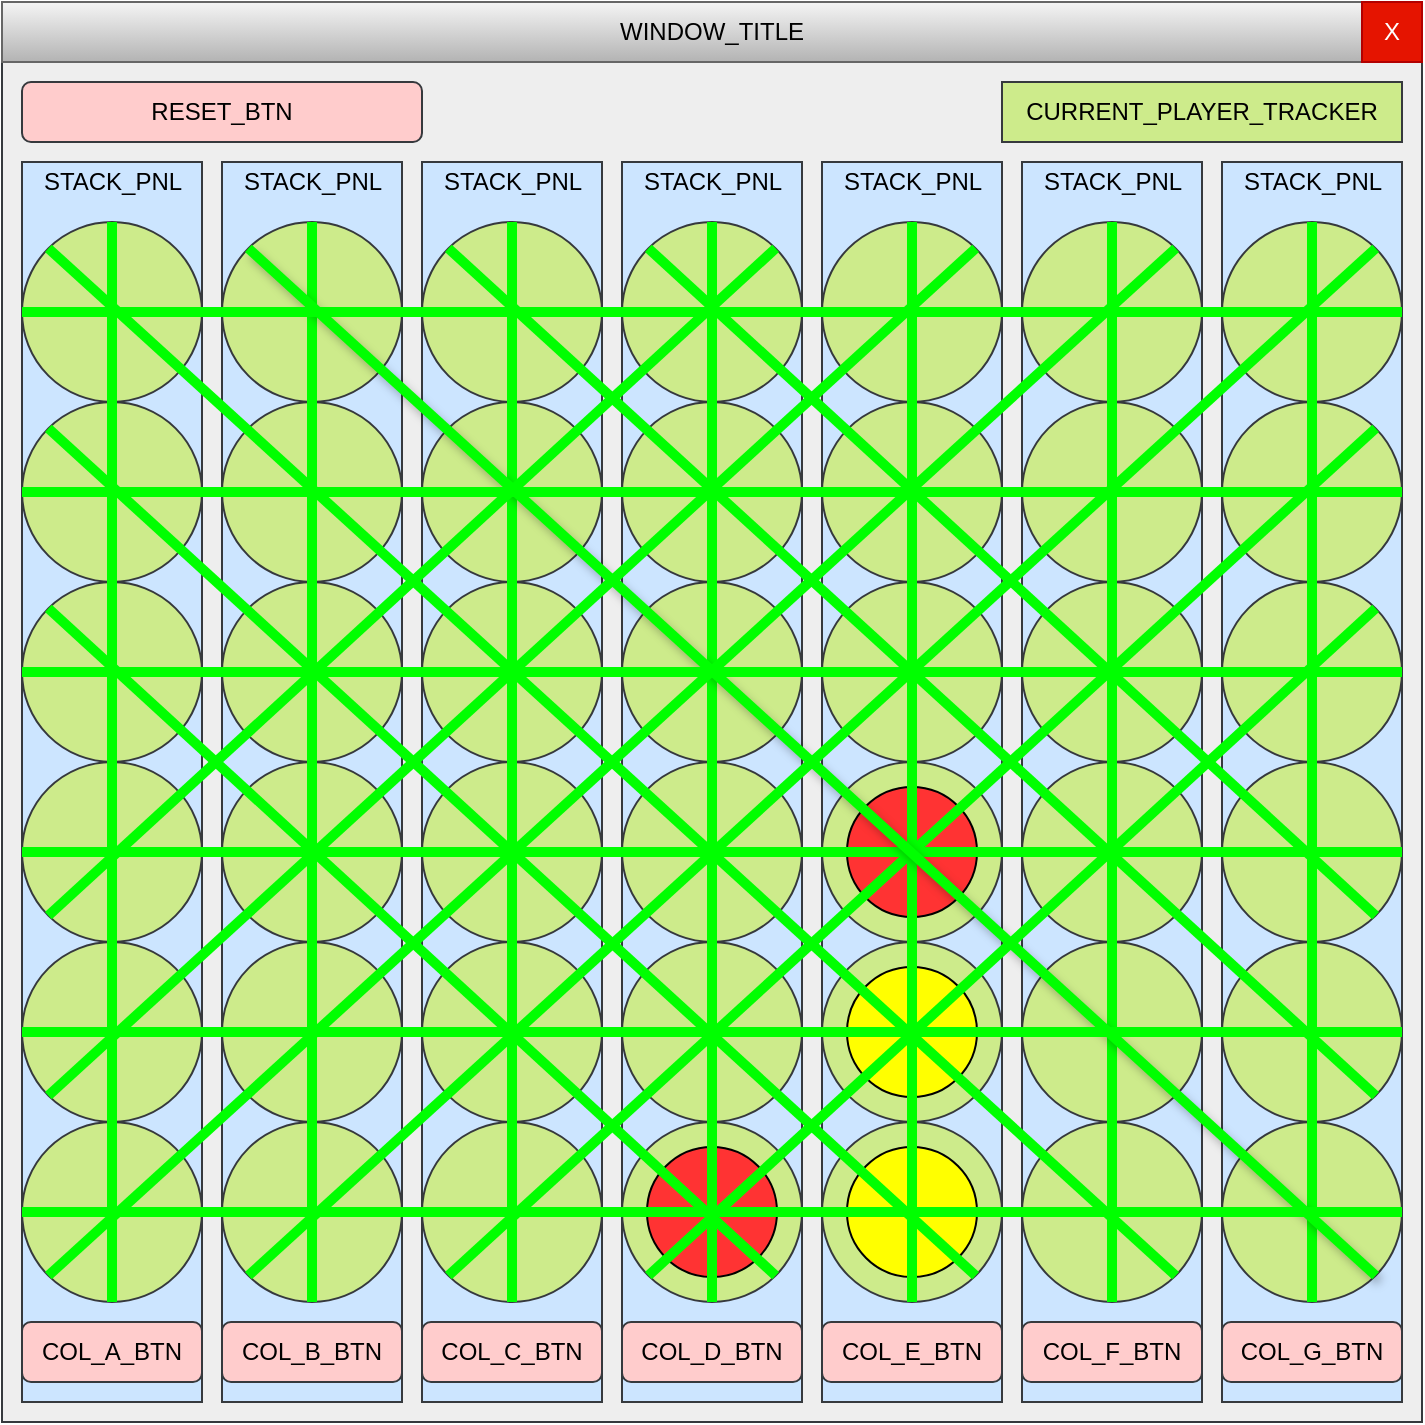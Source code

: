 <mxfile version="14.5.7" type="device"><diagram id="cQe5qYodvXvc_M86Lls1" name="Page-1"><mxGraphModel dx="1673" dy="956" grid="1" gridSize="10" guides="1" tooltips="1" connect="1" arrows="1" fold="1" page="1" pageScale="1" pageWidth="827" pageHeight="1169" math="0" shadow="0"><root><mxCell id="0"/><mxCell id="1" parent="0"/><mxCell id="ShsdCmMYzU0mL8QAqj2y-21" value="" style="rounded=0;whiteSpace=wrap;html=1;fillColor=#eeeeee;strokeColor=#36393d;" parent="1" vertex="1"><mxGeometry x="40" y="40" width="710" height="680" as="geometry"/></mxCell><mxCell id="ShsdCmMYzU0mL8QAqj2y-2" value="RESET_BTN" style="rounded=1;whiteSpace=wrap;html=1;fillColor=#ffcccc;strokeColor=#36393d;" parent="1" vertex="1"><mxGeometry x="50" y="50" width="200" height="30" as="geometry"/></mxCell><mxCell id="ShsdCmMYzU0mL8QAqj2y-4" value="CURRENT_PLAYER_TRACKER" style="rounded=0;whiteSpace=wrap;html=1;fillColor=#cdeb8b;strokeColor=#36393d;" parent="1" vertex="1"><mxGeometry x="540" y="50" width="200" height="30" as="geometry"/></mxCell><mxCell id="ShsdCmMYzU0mL8QAqj2y-106" value="" style="group" parent="1" vertex="1" connectable="0"><mxGeometry x="50" y="90" width="90" height="620" as="geometry"/></mxCell><mxCell id="ShsdCmMYzU0mL8QAqj2y-6" value="" style="rounded=0;whiteSpace=wrap;html=1;fillColor=#cce5ff;strokeColor=#36393d;" parent="ShsdCmMYzU0mL8QAqj2y-106" vertex="1"><mxGeometry width="90" height="620" as="geometry"/></mxCell><mxCell id="ShsdCmMYzU0mL8QAqj2y-7" value="COL_A_BTN" style="rounded=1;whiteSpace=wrap;html=1;fillColor=#ffcccc;strokeColor=#36393d;" parent="ShsdCmMYzU0mL8QAqj2y-106" vertex="1"><mxGeometry y="580" width="90" height="30" as="geometry"/></mxCell><mxCell id="ShsdCmMYzU0mL8QAqj2y-8" value="" style="ellipse;whiteSpace=wrap;html=1;aspect=fixed;fillColor=#cdeb8b;strokeColor=#36393d;" parent="ShsdCmMYzU0mL8QAqj2y-106" vertex="1"><mxGeometry y="30" width="90" height="90" as="geometry"/></mxCell><mxCell id="ShsdCmMYzU0mL8QAqj2y-9" value="" style="ellipse;whiteSpace=wrap;html=1;aspect=fixed;fillColor=#cdeb8b;strokeColor=#36393d;" parent="ShsdCmMYzU0mL8QAqj2y-106" vertex="1"><mxGeometry y="120" width="90" height="90" as="geometry"/></mxCell><mxCell id="ShsdCmMYzU0mL8QAqj2y-10" value="" style="ellipse;whiteSpace=wrap;html=1;aspect=fixed;fillColor=#cdeb8b;strokeColor=#36393d;" parent="ShsdCmMYzU0mL8QAqj2y-106" vertex="1"><mxGeometry y="210" width="90" height="90" as="geometry"/></mxCell><mxCell id="ShsdCmMYzU0mL8QAqj2y-11" value="" style="ellipse;whiteSpace=wrap;html=1;aspect=fixed;fillColor=#cdeb8b;strokeColor=#36393d;" parent="ShsdCmMYzU0mL8QAqj2y-106" vertex="1"><mxGeometry y="300" width="90" height="90" as="geometry"/></mxCell><mxCell id="ShsdCmMYzU0mL8QAqj2y-12" value="" style="ellipse;whiteSpace=wrap;html=1;aspect=fixed;fillColor=#cdeb8b;strokeColor=#36393d;" parent="ShsdCmMYzU0mL8QAqj2y-106" vertex="1"><mxGeometry y="390" width="90" height="90" as="geometry"/></mxCell><mxCell id="ShsdCmMYzU0mL8QAqj2y-13" value="" style="ellipse;whiteSpace=wrap;html=1;aspect=fixed;fillColor=#cdeb8b;strokeColor=#36393d;" parent="ShsdCmMYzU0mL8QAqj2y-106" vertex="1"><mxGeometry y="480" width="90" height="90" as="geometry"/></mxCell><mxCell id="ShsdCmMYzU0mL8QAqj2y-22" value="STACK_PNL" style="text;html=1;align=center;verticalAlign=middle;resizable=0;points=[];autosize=1;" parent="ShsdCmMYzU0mL8QAqj2y-106" vertex="1"><mxGeometry x="5" width="80" height="20" as="geometry"/></mxCell><mxCell id="LmBkrxE0hcUdJ23_UHGV-16" value="" style="endArrow=none;html=1;strokeWidth=5;entryX=0.5;entryY=1;entryDx=0;entryDy=0;exitX=0.5;exitY=0;exitDx=0;exitDy=0;strokeColor=#00FF00;shadow=0;sketch=0;" edge="1" parent="ShsdCmMYzU0mL8QAqj2y-106" source="ShsdCmMYzU0mL8QAqj2y-8" target="ShsdCmMYzU0mL8QAqj2y-13"><mxGeometry width="50" height="50" relative="1" as="geometry"><mxPoint x="155" y="40" as="sourcePoint"/><mxPoint x="155" y="580" as="targetPoint"/></mxGeometry></mxCell><mxCell id="ShsdCmMYzU0mL8QAqj2y-107" value="" style="group" parent="1" vertex="1" connectable="0"><mxGeometry x="150" y="90" width="90" height="620" as="geometry"/></mxCell><mxCell id="ShsdCmMYzU0mL8QAqj2y-108" value="" style="rounded=0;whiteSpace=wrap;html=1;fillColor=#cce5ff;strokeColor=#36393d;" parent="ShsdCmMYzU0mL8QAqj2y-107" vertex="1"><mxGeometry width="90" height="620" as="geometry"/></mxCell><mxCell id="ShsdCmMYzU0mL8QAqj2y-109" value="COL_B_BTN" style="rounded=1;whiteSpace=wrap;html=1;fillColor=#ffcccc;strokeColor=#36393d;" parent="ShsdCmMYzU0mL8QAqj2y-107" vertex="1"><mxGeometry y="580" width="90" height="30" as="geometry"/></mxCell><mxCell id="ShsdCmMYzU0mL8QAqj2y-110" value="" style="ellipse;whiteSpace=wrap;html=1;aspect=fixed;fillColor=#cdeb8b;strokeColor=#36393d;" parent="ShsdCmMYzU0mL8QAqj2y-107" vertex="1"><mxGeometry y="30" width="90" height="90" as="geometry"/></mxCell><mxCell id="ShsdCmMYzU0mL8QAqj2y-111" value="" style="ellipse;whiteSpace=wrap;html=1;aspect=fixed;fillColor=#cdeb8b;strokeColor=#36393d;" parent="ShsdCmMYzU0mL8QAqj2y-107" vertex="1"><mxGeometry y="120" width="90" height="90" as="geometry"/></mxCell><mxCell id="ShsdCmMYzU0mL8QAqj2y-112" value="" style="ellipse;whiteSpace=wrap;html=1;aspect=fixed;fillColor=#cdeb8b;strokeColor=#36393d;" parent="ShsdCmMYzU0mL8QAqj2y-107" vertex="1"><mxGeometry y="210" width="90" height="90" as="geometry"/></mxCell><mxCell id="ShsdCmMYzU0mL8QAqj2y-113" value="" style="ellipse;whiteSpace=wrap;html=1;aspect=fixed;fillColor=#cdeb8b;strokeColor=#36393d;" parent="ShsdCmMYzU0mL8QAqj2y-107" vertex="1"><mxGeometry y="300" width="90" height="90" as="geometry"/></mxCell><mxCell id="ShsdCmMYzU0mL8QAqj2y-114" value="" style="ellipse;whiteSpace=wrap;html=1;aspect=fixed;fillColor=#cdeb8b;strokeColor=#36393d;" parent="ShsdCmMYzU0mL8QAqj2y-107" vertex="1"><mxGeometry y="390" width="90" height="90" as="geometry"/></mxCell><mxCell id="ShsdCmMYzU0mL8QAqj2y-115" value="" style="ellipse;whiteSpace=wrap;html=1;aspect=fixed;fillColor=#cdeb8b;strokeColor=#36393d;" parent="ShsdCmMYzU0mL8QAqj2y-107" vertex="1"><mxGeometry y="480" width="90" height="90" as="geometry"/></mxCell><mxCell id="ShsdCmMYzU0mL8QAqj2y-116" value="STACK_PNL" style="text;html=1;align=center;verticalAlign=middle;resizable=0;points=[];autosize=1;" parent="ShsdCmMYzU0mL8QAqj2y-107" vertex="1"><mxGeometry x="5" width="80" height="20" as="geometry"/></mxCell><mxCell id="LmBkrxE0hcUdJ23_UHGV-15" value="" style="endArrow=none;html=1;strokeWidth=5;entryX=0.5;entryY=1;entryDx=0;entryDy=0;exitX=0.5;exitY=0;exitDx=0;exitDy=0;strokeColor=#00FF00;shadow=0;sketch=0;" edge="1" parent="ShsdCmMYzU0mL8QAqj2y-107" source="ShsdCmMYzU0mL8QAqj2y-110" target="ShsdCmMYzU0mL8QAqj2y-115"><mxGeometry width="50" height="50" relative="1" as="geometry"><mxPoint x="155" y="40" as="sourcePoint"/><mxPoint x="155" y="580" as="targetPoint"/></mxGeometry></mxCell><mxCell id="ShsdCmMYzU0mL8QAqj2y-118" value="" style="group" parent="1" vertex="1" connectable="0"><mxGeometry x="250" y="90" width="90" height="620" as="geometry"/></mxCell><mxCell id="ShsdCmMYzU0mL8QAqj2y-119" value="" style="rounded=0;whiteSpace=wrap;html=1;fillColor=#cce5ff;strokeColor=#36393d;" parent="ShsdCmMYzU0mL8QAqj2y-118" vertex="1"><mxGeometry width="90" height="620" as="geometry"/></mxCell><mxCell id="ShsdCmMYzU0mL8QAqj2y-120" value="COL_C_BTN" style="rounded=1;whiteSpace=wrap;html=1;fillColor=#ffcccc;strokeColor=#36393d;" parent="ShsdCmMYzU0mL8QAqj2y-118" vertex="1"><mxGeometry y="580" width="90" height="30" as="geometry"/></mxCell><mxCell id="ShsdCmMYzU0mL8QAqj2y-121" value="" style="ellipse;whiteSpace=wrap;html=1;aspect=fixed;fillColor=#cdeb8b;strokeColor=#36393d;" parent="ShsdCmMYzU0mL8QAqj2y-118" vertex="1"><mxGeometry y="30" width="90" height="90" as="geometry"/></mxCell><mxCell id="ShsdCmMYzU0mL8QAqj2y-122" value="" style="ellipse;whiteSpace=wrap;html=1;aspect=fixed;fillColor=#cdeb8b;strokeColor=#36393d;" parent="ShsdCmMYzU0mL8QAqj2y-118" vertex="1"><mxGeometry y="120" width="90" height="90" as="geometry"/></mxCell><mxCell id="ShsdCmMYzU0mL8QAqj2y-123" value="" style="ellipse;whiteSpace=wrap;html=1;aspect=fixed;fillColor=#cdeb8b;strokeColor=#36393d;" parent="ShsdCmMYzU0mL8QAqj2y-118" vertex="1"><mxGeometry y="210" width="90" height="90" as="geometry"/></mxCell><mxCell id="ShsdCmMYzU0mL8QAqj2y-124" value="" style="ellipse;whiteSpace=wrap;html=1;aspect=fixed;fillColor=#cdeb8b;strokeColor=#36393d;" parent="ShsdCmMYzU0mL8QAqj2y-118" vertex="1"><mxGeometry y="300" width="90" height="90" as="geometry"/></mxCell><mxCell id="ShsdCmMYzU0mL8QAqj2y-125" value="" style="ellipse;whiteSpace=wrap;html=1;aspect=fixed;fillColor=#cdeb8b;strokeColor=#36393d;" parent="ShsdCmMYzU0mL8QAqj2y-118" vertex="1"><mxGeometry y="390" width="90" height="90" as="geometry"/></mxCell><mxCell id="ShsdCmMYzU0mL8QAqj2y-126" value="" style="ellipse;whiteSpace=wrap;html=1;aspect=fixed;fillColor=#cdeb8b;strokeColor=#36393d;" parent="ShsdCmMYzU0mL8QAqj2y-118" vertex="1"><mxGeometry y="480" width="90" height="90" as="geometry"/></mxCell><mxCell id="ShsdCmMYzU0mL8QAqj2y-127" value="STACK_PNL" style="text;html=1;align=center;verticalAlign=middle;resizable=0;points=[];autosize=1;" parent="ShsdCmMYzU0mL8QAqj2y-118" vertex="1"><mxGeometry x="5" width="80" height="20" as="geometry"/></mxCell><mxCell id="LmBkrxE0hcUdJ23_UHGV-14" value="" style="endArrow=none;html=1;strokeWidth=5;entryX=0.5;entryY=1;entryDx=0;entryDy=0;exitX=0.5;exitY=0;exitDx=0;exitDy=0;strokeColor=#00FF00;shadow=0;sketch=0;" edge="1" parent="ShsdCmMYzU0mL8QAqj2y-118" source="ShsdCmMYzU0mL8QAqj2y-121" target="ShsdCmMYzU0mL8QAqj2y-126"><mxGeometry width="50" height="50" relative="1" as="geometry"><mxPoint x="155" y="40" as="sourcePoint"/><mxPoint x="155" y="580" as="targetPoint"/></mxGeometry></mxCell><mxCell id="ShsdCmMYzU0mL8QAqj2y-128" value="" style="group" parent="1" vertex="1" connectable="0"><mxGeometry x="350" y="90" width="90" height="620" as="geometry"/></mxCell><mxCell id="ShsdCmMYzU0mL8QAqj2y-129" value="" style="rounded=0;whiteSpace=wrap;html=1;fillColor=#cce5ff;strokeColor=#36393d;" parent="ShsdCmMYzU0mL8QAqj2y-128" vertex="1"><mxGeometry width="90" height="620" as="geometry"/></mxCell><mxCell id="ShsdCmMYzU0mL8QAqj2y-130" value="COL_D_BTN" style="rounded=1;whiteSpace=wrap;html=1;fillColor=#ffcccc;strokeColor=#36393d;" parent="ShsdCmMYzU0mL8QAqj2y-128" vertex="1"><mxGeometry y="580" width="90" height="30" as="geometry"/></mxCell><mxCell id="ShsdCmMYzU0mL8QAqj2y-131" value="" style="ellipse;whiteSpace=wrap;html=1;aspect=fixed;fillColor=#cdeb8b;strokeColor=#36393d;" parent="ShsdCmMYzU0mL8QAqj2y-128" vertex="1"><mxGeometry y="30" width="90" height="90" as="geometry"/></mxCell><mxCell id="ShsdCmMYzU0mL8QAqj2y-132" value="" style="ellipse;whiteSpace=wrap;html=1;aspect=fixed;fillColor=#cdeb8b;strokeColor=#36393d;" parent="ShsdCmMYzU0mL8QAqj2y-128" vertex="1"><mxGeometry y="120" width="90" height="90" as="geometry"/></mxCell><mxCell id="ShsdCmMYzU0mL8QAqj2y-133" value="" style="ellipse;whiteSpace=wrap;html=1;aspect=fixed;fillColor=#cdeb8b;strokeColor=#36393d;" parent="ShsdCmMYzU0mL8QAqj2y-128" vertex="1"><mxGeometry y="210" width="90" height="90" as="geometry"/></mxCell><mxCell id="ShsdCmMYzU0mL8QAqj2y-134" value="" style="ellipse;whiteSpace=wrap;html=1;aspect=fixed;fillColor=#cdeb8b;strokeColor=#36393d;" parent="ShsdCmMYzU0mL8QAqj2y-128" vertex="1"><mxGeometry y="300" width="90" height="90" as="geometry"/></mxCell><mxCell id="ShsdCmMYzU0mL8QAqj2y-135" value="" style="ellipse;whiteSpace=wrap;html=1;aspect=fixed;fillColor=#cdeb8b;strokeColor=#36393d;" parent="ShsdCmMYzU0mL8QAqj2y-128" vertex="1"><mxGeometry y="390" width="90" height="90" as="geometry"/></mxCell><mxCell id="ShsdCmMYzU0mL8QAqj2y-136" value="BDR" style="ellipse;whiteSpace=wrap;html=1;aspect=fixed;fillColor=#cdeb8b;strokeColor=#36393d;" parent="ShsdCmMYzU0mL8QAqj2y-128" vertex="1"><mxGeometry y="480" width="90" height="90" as="geometry"/></mxCell><mxCell id="ShsdCmMYzU0mL8QAqj2y-137" value="STACK_PNL" style="text;html=1;align=center;verticalAlign=middle;resizable=0;points=[];autosize=1;" parent="ShsdCmMYzU0mL8QAqj2y-128" vertex="1"><mxGeometry x="5" width="80" height="20" as="geometry"/></mxCell><mxCell id="ShsdCmMYzU0mL8QAqj2y-178" value="" style="ellipse;whiteSpace=wrap;html=1;aspect=fixed;fillColor=#FF3333;" parent="ShsdCmMYzU0mL8QAqj2y-128" vertex="1"><mxGeometry x="12.5" y="492.5" width="65" height="65" as="geometry"/></mxCell><mxCell id="LmBkrxE0hcUdJ23_UHGV-13" value="" style="endArrow=none;html=1;strokeWidth=5;entryX=0.5;entryY=1;entryDx=0;entryDy=0;exitX=0.5;exitY=0;exitDx=0;exitDy=0;strokeColor=#00FF00;shadow=0;sketch=0;" edge="1" parent="ShsdCmMYzU0mL8QAqj2y-128" source="ShsdCmMYzU0mL8QAqj2y-131" target="ShsdCmMYzU0mL8QAqj2y-136"><mxGeometry width="50" height="50" relative="1" as="geometry"><mxPoint x="355" y="40" as="sourcePoint"/><mxPoint x="355" y="580" as="targetPoint"/></mxGeometry></mxCell><mxCell id="ShsdCmMYzU0mL8QAqj2y-138" value="" style="group" parent="1" vertex="1" connectable="0"><mxGeometry x="450" y="90" width="90" height="620" as="geometry"/></mxCell><mxCell id="ShsdCmMYzU0mL8QAqj2y-139" value="" style="rounded=0;whiteSpace=wrap;html=1;fillColor=#cce5ff;strokeColor=#36393d;" parent="ShsdCmMYzU0mL8QAqj2y-138" vertex="1"><mxGeometry width="90" height="620" as="geometry"/></mxCell><mxCell id="ShsdCmMYzU0mL8QAqj2y-140" value="COL_E_BTN" style="rounded=1;whiteSpace=wrap;html=1;fillColor=#ffcccc;strokeColor=#36393d;" parent="ShsdCmMYzU0mL8QAqj2y-138" vertex="1"><mxGeometry y="580" width="90" height="30" as="geometry"/></mxCell><mxCell id="ShsdCmMYzU0mL8QAqj2y-141" value="" style="ellipse;whiteSpace=wrap;html=1;aspect=fixed;fillColor=#cdeb8b;strokeColor=#36393d;" parent="ShsdCmMYzU0mL8QAqj2y-138" vertex="1"><mxGeometry y="30" width="90" height="90" as="geometry"/></mxCell><mxCell id="ShsdCmMYzU0mL8QAqj2y-142" value="" style="ellipse;whiteSpace=wrap;html=1;aspect=fixed;fillColor=#cdeb8b;strokeColor=#36393d;" parent="ShsdCmMYzU0mL8QAqj2y-138" vertex="1"><mxGeometry y="120" width="90" height="90" as="geometry"/></mxCell><mxCell id="ShsdCmMYzU0mL8QAqj2y-143" value="" style="ellipse;whiteSpace=wrap;html=1;aspect=fixed;fillColor=#cdeb8b;strokeColor=#36393d;" parent="ShsdCmMYzU0mL8QAqj2y-138" vertex="1"><mxGeometry y="210" width="90" height="90" as="geometry"/></mxCell><mxCell id="ShsdCmMYzU0mL8QAqj2y-144" value="BDR" style="ellipse;whiteSpace=wrap;html=1;aspect=fixed;fillColor=#cdeb8b;strokeColor=#36393d;" parent="ShsdCmMYzU0mL8QAqj2y-138" vertex="1"><mxGeometry y="300" width="90" height="90" as="geometry"/></mxCell><mxCell id="ShsdCmMYzU0mL8QAqj2y-145" value="BDR" style="ellipse;whiteSpace=wrap;html=1;aspect=fixed;fillColor=#cdeb8b;strokeColor=#36393d;" parent="ShsdCmMYzU0mL8QAqj2y-138" vertex="1"><mxGeometry y="390" width="90" height="90" as="geometry"/></mxCell><mxCell id="ShsdCmMYzU0mL8QAqj2y-146" value="BDR" style="ellipse;whiteSpace=wrap;html=1;aspect=fixed;fillColor=#cdeb8b;strokeColor=#36393d;" parent="ShsdCmMYzU0mL8QAqj2y-138" vertex="1"><mxGeometry y="480" width="90" height="90" as="geometry"/></mxCell><mxCell id="ShsdCmMYzU0mL8QAqj2y-147" value="STACK_PNL" style="text;html=1;align=center;verticalAlign=middle;resizable=0;points=[];autosize=1;" parent="ShsdCmMYzU0mL8QAqj2y-138" vertex="1"><mxGeometry x="5" width="80" height="20" as="geometry"/></mxCell><mxCell id="ShsdCmMYzU0mL8QAqj2y-173" value="" style="ellipse;whiteSpace=wrap;html=1;aspect=fixed;fillColor=#FF3333;" parent="ShsdCmMYzU0mL8QAqj2y-138" vertex="1"><mxGeometry x="12.5" y="312.5" width="65" height="65" as="geometry"/></mxCell><mxCell id="ShsdCmMYzU0mL8QAqj2y-176" value="" style="ellipse;whiteSpace=wrap;html=1;aspect=fixed;fillColor=#FFFF00;" parent="ShsdCmMYzU0mL8QAqj2y-138" vertex="1"><mxGeometry x="12.5" y="402.5" width="65" height="65" as="geometry"/></mxCell><mxCell id="ShsdCmMYzU0mL8QAqj2y-177" value="" style="ellipse;whiteSpace=wrap;html=1;aspect=fixed;fillColor=#FFFF00;" parent="ShsdCmMYzU0mL8QAqj2y-138" vertex="1"><mxGeometry x="12.5" y="492.5" width="65" height="65" as="geometry"/></mxCell><mxCell id="ShsdCmMYzU0mL8QAqj2y-182" value="" style="endArrow=none;html=1;strokeWidth=5;entryX=0.5;entryY=1;entryDx=0;entryDy=0;exitX=0.5;exitY=0;exitDx=0;exitDy=0;strokeColor=#00FF00;shadow=0;sketch=0;" parent="ShsdCmMYzU0mL8QAqj2y-138" source="ShsdCmMYzU0mL8QAqj2y-141" target="ShsdCmMYzU0mL8QAqj2y-146" edge="1"><mxGeometry width="50" height="50" relative="1" as="geometry"><mxPoint x="-276.82" y="53.18" as="sourcePoint"/><mxPoint x="286.82" y="566.82" as="targetPoint"/></mxGeometry></mxCell><mxCell id="ShsdCmMYzU0mL8QAqj2y-148" value="" style="group" parent="1" vertex="1" connectable="0"><mxGeometry x="550" y="90" width="90" height="620" as="geometry"/></mxCell><mxCell id="ShsdCmMYzU0mL8QAqj2y-149" value="" style="rounded=0;whiteSpace=wrap;html=1;fillColor=#cce5ff;strokeColor=#36393d;" parent="ShsdCmMYzU0mL8QAqj2y-148" vertex="1"><mxGeometry width="90" height="620" as="geometry"/></mxCell><mxCell id="ShsdCmMYzU0mL8QAqj2y-150" value="COL_F_BTN" style="rounded=1;whiteSpace=wrap;html=1;fillColor=#ffcccc;strokeColor=#36393d;" parent="ShsdCmMYzU0mL8QAqj2y-148" vertex="1"><mxGeometry y="580" width="90" height="30" as="geometry"/></mxCell><mxCell id="ShsdCmMYzU0mL8QAqj2y-151" value="" style="ellipse;whiteSpace=wrap;html=1;aspect=fixed;fillColor=#cdeb8b;strokeColor=#36393d;" parent="ShsdCmMYzU0mL8QAqj2y-148" vertex="1"><mxGeometry y="30" width="90" height="90" as="geometry"/></mxCell><mxCell id="ShsdCmMYzU0mL8QAqj2y-152" value="" style="ellipse;whiteSpace=wrap;html=1;aspect=fixed;fillColor=#cdeb8b;strokeColor=#36393d;" parent="ShsdCmMYzU0mL8QAqj2y-148" vertex="1"><mxGeometry y="120" width="90" height="90" as="geometry"/></mxCell><mxCell id="ShsdCmMYzU0mL8QAqj2y-153" value="" style="ellipse;whiteSpace=wrap;html=1;aspect=fixed;fillColor=#cdeb8b;strokeColor=#36393d;" parent="ShsdCmMYzU0mL8QAqj2y-148" vertex="1"><mxGeometry y="210" width="90" height="90" as="geometry"/></mxCell><mxCell id="ShsdCmMYzU0mL8QAqj2y-154" value="" style="ellipse;whiteSpace=wrap;html=1;aspect=fixed;fillColor=#cdeb8b;strokeColor=#36393d;" parent="ShsdCmMYzU0mL8QAqj2y-148" vertex="1"><mxGeometry y="300" width="90" height="90" as="geometry"/></mxCell><mxCell id="ShsdCmMYzU0mL8QAqj2y-155" value="" style="ellipse;whiteSpace=wrap;html=1;aspect=fixed;fillColor=#cdeb8b;strokeColor=#36393d;" parent="ShsdCmMYzU0mL8QAqj2y-148" vertex="1"><mxGeometry y="390" width="90" height="90" as="geometry"/></mxCell><mxCell id="ShsdCmMYzU0mL8QAqj2y-156" value="" style="ellipse;whiteSpace=wrap;html=1;aspect=fixed;fillColor=#cdeb8b;strokeColor=#36393d;" parent="ShsdCmMYzU0mL8QAqj2y-148" vertex="1"><mxGeometry y="480" width="90" height="90" as="geometry"/></mxCell><mxCell id="ShsdCmMYzU0mL8QAqj2y-157" value="STACK_PNL" style="text;html=1;align=center;verticalAlign=middle;resizable=0;points=[];autosize=1;" parent="ShsdCmMYzU0mL8QAqj2y-148" vertex="1"><mxGeometry x="5" width="80" height="20" as="geometry"/></mxCell><mxCell id="LmBkrxE0hcUdJ23_UHGV-11" value="" style="endArrow=none;html=1;strokeWidth=5;entryX=0.5;entryY=1;entryDx=0;entryDy=0;exitX=0.5;exitY=0;exitDx=0;exitDy=0;strokeColor=#00FF00;shadow=0;sketch=0;" edge="1" parent="ShsdCmMYzU0mL8QAqj2y-148" source="ShsdCmMYzU0mL8QAqj2y-151" target="ShsdCmMYzU0mL8QAqj2y-156"><mxGeometry width="50" height="50" relative="1" as="geometry"><mxPoint x="-45" y="40" as="sourcePoint"/><mxPoint x="-45" y="580" as="targetPoint"/></mxGeometry></mxCell><mxCell id="ShsdCmMYzU0mL8QAqj2y-158" value="" style="group" parent="1" vertex="1" connectable="0"><mxGeometry x="650" y="90" width="90" height="620" as="geometry"/></mxCell><mxCell id="ShsdCmMYzU0mL8QAqj2y-159" value="" style="rounded=0;whiteSpace=wrap;html=1;fillColor=#cce5ff;strokeColor=#36393d;" parent="ShsdCmMYzU0mL8QAqj2y-158" vertex="1"><mxGeometry width="90" height="620" as="geometry"/></mxCell><mxCell id="ShsdCmMYzU0mL8QAqj2y-160" value="COL_G_BTN" style="rounded=1;whiteSpace=wrap;html=1;fillColor=#ffcccc;strokeColor=#36393d;" parent="ShsdCmMYzU0mL8QAqj2y-158" vertex="1"><mxGeometry y="580" width="90" height="30" as="geometry"/></mxCell><mxCell id="ShsdCmMYzU0mL8QAqj2y-161" value="" style="ellipse;whiteSpace=wrap;html=1;aspect=fixed;fillColor=#cdeb8b;strokeColor=#36393d;" parent="ShsdCmMYzU0mL8QAqj2y-158" vertex="1"><mxGeometry y="30" width="90" height="90" as="geometry"/></mxCell><mxCell id="ShsdCmMYzU0mL8QAqj2y-162" value="" style="ellipse;whiteSpace=wrap;html=1;aspect=fixed;fillColor=#cdeb8b;strokeColor=#36393d;" parent="ShsdCmMYzU0mL8QAqj2y-158" vertex="1"><mxGeometry y="120" width="90" height="90" as="geometry"/></mxCell><mxCell id="ShsdCmMYzU0mL8QAqj2y-163" value="" style="ellipse;whiteSpace=wrap;html=1;aspect=fixed;fillColor=#cdeb8b;strokeColor=#36393d;" parent="ShsdCmMYzU0mL8QAqj2y-158" vertex="1"><mxGeometry y="210" width="90" height="90" as="geometry"/></mxCell><mxCell id="ShsdCmMYzU0mL8QAqj2y-164" value="" style="ellipse;whiteSpace=wrap;html=1;aspect=fixed;fillColor=#cdeb8b;strokeColor=#36393d;" parent="ShsdCmMYzU0mL8QAqj2y-158" vertex="1"><mxGeometry y="300" width="90" height="90" as="geometry"/></mxCell><mxCell id="ShsdCmMYzU0mL8QAqj2y-165" value="" style="ellipse;whiteSpace=wrap;html=1;aspect=fixed;fillColor=#cdeb8b;strokeColor=#36393d;" parent="ShsdCmMYzU0mL8QAqj2y-158" vertex="1"><mxGeometry y="390" width="90" height="90" as="geometry"/></mxCell><mxCell id="ShsdCmMYzU0mL8QAqj2y-166" value="" style="ellipse;whiteSpace=wrap;html=1;aspect=fixed;fillColor=#cdeb8b;strokeColor=#36393d;" parent="ShsdCmMYzU0mL8QAqj2y-158" vertex="1"><mxGeometry y="480" width="90" height="90" as="geometry"/></mxCell><mxCell id="ShsdCmMYzU0mL8QAqj2y-167" value="STACK_PNL" style="text;html=1;align=center;verticalAlign=middle;resizable=0;points=[];autosize=1;" parent="ShsdCmMYzU0mL8QAqj2y-158" vertex="1"><mxGeometry x="5" width="80" height="20" as="geometry"/></mxCell><mxCell id="LmBkrxE0hcUdJ23_UHGV-12" value="" style="endArrow=none;html=1;strokeWidth=5;entryX=0.5;entryY=1;entryDx=0;entryDy=0;exitX=0.5;exitY=0;exitDx=0;exitDy=0;strokeColor=#00FF00;shadow=0;sketch=0;" edge="1" parent="ShsdCmMYzU0mL8QAqj2y-158" source="ShsdCmMYzU0mL8QAqj2y-161" target="ShsdCmMYzU0mL8QAqj2y-166"><mxGeometry width="50" height="50" relative="1" as="geometry"><mxPoint x="-45" y="40" as="sourcePoint"/><mxPoint x="-45" y="580" as="targetPoint"/></mxGeometry></mxCell><mxCell id="ShsdCmMYzU0mL8QAqj2y-168" value="&lt;div align=&quot;center&quot;&gt;WINDOW_TITLE&lt;/div&gt;" style="rounded=0;whiteSpace=wrap;html=1;align=center;gradientColor=#b3b3b3;fillColor=#f5f5f5;strokeColor=#666666;" parent="1" vertex="1"><mxGeometry x="40" y="10" width="710" height="30" as="geometry"/></mxCell><mxCell id="ShsdCmMYzU0mL8QAqj2y-169" value="X" style="rounded=0;whiteSpace=wrap;html=1;fillColor=#e51400;strokeColor=#B20000;fontColor=#ffffff;" parent="1" vertex="1"><mxGeometry x="720" y="10" width="30" height="30" as="geometry"/></mxCell><mxCell id="ShsdCmMYzU0mL8QAqj2y-179" value="" style="endArrow=none;html=1;strokeWidth=5;entryX=1;entryY=0.5;entryDx=0;entryDy=0;exitX=0;exitY=0.5;exitDx=0;exitDy=0;strokeColor=#00FF00;shadow=0;sketch=0;" parent="1" source="ShsdCmMYzU0mL8QAqj2y-11" target="ShsdCmMYzU0mL8QAqj2y-164" edge="1"><mxGeometry width="50" height="50" relative="1" as="geometry"><mxPoint x="390" y="410" as="sourcePoint"/><mxPoint x="440" y="360" as="targetPoint"/></mxGeometry></mxCell><mxCell id="ShsdCmMYzU0mL8QAqj2y-180" value="" style="endArrow=none;html=1;strokeWidth=5;entryX=1;entryY=0;entryDx=0;entryDy=0;exitX=0;exitY=1;exitDx=0;exitDy=0;strokeColor=#00FF00;shadow=0;" parent="1" source="ShsdCmMYzU0mL8QAqj2y-126" target="ShsdCmMYzU0mL8QAqj2y-162" edge="1"><mxGeometry width="50" height="50" relative="1" as="geometry"><mxPoint x="60" y="445" as="sourcePoint"/><mxPoint x="750" y="445" as="targetPoint"/></mxGeometry></mxCell><mxCell id="ShsdCmMYzU0mL8QAqj2y-181" value="" style="endArrow=none;html=1;strokeWidth=5;entryX=1;entryY=1;entryDx=0;entryDy=0;exitX=0;exitY=0;exitDx=0;exitDy=0;strokeColor=#00FF00;shadow=1;sketch=0;" parent="1" source="ShsdCmMYzU0mL8QAqj2y-110" target="ShsdCmMYzU0mL8QAqj2y-166" edge="1"><mxGeometry width="50" height="50" relative="1" as="geometry"><mxPoint x="60" y="445" as="sourcePoint"/><mxPoint x="750" y="445" as="targetPoint"/></mxGeometry></mxCell><mxCell id="LmBkrxE0hcUdJ23_UHGV-1" value="" style="endArrow=none;html=1;strokeWidth=5;entryX=1;entryY=0;entryDx=0;entryDy=0;exitX=0;exitY=1;exitDx=0;exitDy=0;strokeColor=#00FF00;shadow=0;" edge="1" parent="1" source="ShsdCmMYzU0mL8QAqj2y-115" target="ShsdCmMYzU0mL8QAqj2y-161"><mxGeometry width="50" height="50" relative="1" as="geometry"><mxPoint x="273.18" y="656.82" as="sourcePoint"/><mxPoint x="736.82" y="233.18" as="targetPoint"/></mxGeometry></mxCell><mxCell id="LmBkrxE0hcUdJ23_UHGV-2" value="" style="endArrow=none;html=1;strokeWidth=5;entryX=1;entryY=0;entryDx=0;entryDy=0;exitX=0;exitY=1;exitDx=0;exitDy=0;strokeColor=#00FF00;shadow=0;" edge="1" parent="1" source="ShsdCmMYzU0mL8QAqj2y-13" target="ShsdCmMYzU0mL8QAqj2y-151"><mxGeometry width="50" height="50" relative="1" as="geometry"><mxPoint x="283.18" y="666.82" as="sourcePoint"/><mxPoint x="746.82" y="243.18" as="targetPoint"/></mxGeometry></mxCell><mxCell id="LmBkrxE0hcUdJ23_UHGV-3" value="" style="endArrow=none;html=1;strokeWidth=5;entryX=1;entryY=0;entryDx=0;entryDy=0;exitX=0;exitY=1;exitDx=0;exitDy=0;strokeColor=#00FF00;shadow=0;" edge="1" parent="1" source="ShsdCmMYzU0mL8QAqj2y-136" target="ShsdCmMYzU0mL8QAqj2y-163"><mxGeometry width="50" height="50" relative="1" as="geometry"><mxPoint x="293.18" y="676.82" as="sourcePoint"/><mxPoint x="756.82" y="253.18" as="targetPoint"/></mxGeometry></mxCell><mxCell id="LmBkrxE0hcUdJ23_UHGV-4" value="" style="endArrow=none;html=1;strokeWidth=5;entryX=1;entryY=1;entryDx=0;entryDy=0;exitX=0;exitY=0;exitDx=0;exitDy=0;strokeColor=#00FF00;shadow=0;sketch=0;" edge="1" parent="1" source="ShsdCmMYzU0mL8QAqj2y-121" target="ShsdCmMYzU0mL8QAqj2y-165"><mxGeometry width="50" height="50" relative="1" as="geometry"><mxPoint x="173.18" y="143.18" as="sourcePoint"/><mxPoint x="736.82" y="656.82" as="targetPoint"/></mxGeometry></mxCell><mxCell id="LmBkrxE0hcUdJ23_UHGV-5" value="" style="endArrow=none;html=1;strokeWidth=5;entryX=1;entryY=1;entryDx=0;entryDy=0;exitX=0;exitY=0;exitDx=0;exitDy=0;strokeColor=#00FF00;shadow=0;sketch=0;" edge="1" parent="1" source="ShsdCmMYzU0mL8QAqj2y-9" target="ShsdCmMYzU0mL8QAqj2y-146"><mxGeometry width="50" height="50" relative="1" as="geometry"><mxPoint x="183.18" y="153.18" as="sourcePoint"/><mxPoint x="746.82" y="666.82" as="targetPoint"/></mxGeometry></mxCell><mxCell id="LmBkrxE0hcUdJ23_UHGV-6" value="" style="endArrow=none;html=1;strokeWidth=5;entryX=1;entryY=1;entryDx=0;entryDy=0;exitX=0;exitY=0;exitDx=0;exitDy=0;strokeColor=#00FF00;shadow=0;sketch=0;" edge="1" parent="1" source="ShsdCmMYzU0mL8QAqj2y-8" target="ShsdCmMYzU0mL8QAqj2y-156"><mxGeometry width="50" height="50" relative="1" as="geometry"><mxPoint x="193.18" y="163.18" as="sourcePoint"/><mxPoint x="756.82" y="676.82" as="targetPoint"/></mxGeometry></mxCell><mxCell id="LmBkrxE0hcUdJ23_UHGV-7" value="" style="endArrow=none;html=1;strokeWidth=5;entryX=1;entryY=0;entryDx=0;entryDy=0;exitX=0;exitY=1;exitDx=0;exitDy=0;strokeColor=#00FF00;shadow=0;" edge="1" parent="1" source="ShsdCmMYzU0mL8QAqj2y-11" target="ShsdCmMYzU0mL8QAqj2y-131"><mxGeometry width="50" height="50" relative="1" as="geometry"><mxPoint x="73.18" y="656.82" as="sourcePoint"/><mxPoint x="636.82" y="143.18" as="targetPoint"/></mxGeometry></mxCell><mxCell id="LmBkrxE0hcUdJ23_UHGV-8" value="" style="endArrow=none;html=1;strokeWidth=5;entryX=1;entryY=0;entryDx=0;entryDy=0;exitX=0;exitY=1;exitDx=0;exitDy=0;strokeColor=#00FF00;shadow=0;" edge="1" parent="1" source="ShsdCmMYzU0mL8QAqj2y-12" target="ShsdCmMYzU0mL8QAqj2y-141"><mxGeometry width="50" height="50" relative="1" as="geometry"><mxPoint x="73.18" y="476.82" as="sourcePoint"/><mxPoint x="436.82" y="143.18" as="targetPoint"/></mxGeometry></mxCell><mxCell id="LmBkrxE0hcUdJ23_UHGV-9" value="" style="endArrow=none;html=1;strokeWidth=5;entryX=1;entryY=1;entryDx=0;entryDy=0;exitX=0;exitY=0;exitDx=0;exitDy=0;strokeColor=#00FF00;shadow=0;sketch=0;" edge="1" parent="1" source="ShsdCmMYzU0mL8QAqj2y-131" target="ShsdCmMYzU0mL8QAqj2y-164"><mxGeometry width="50" height="50" relative="1" as="geometry"><mxPoint x="273.18" y="143.18" as="sourcePoint"/><mxPoint x="736.82" y="566.82" as="targetPoint"/></mxGeometry></mxCell><mxCell id="LmBkrxE0hcUdJ23_UHGV-10" value="" style="endArrow=none;html=1;strokeWidth=5;entryX=1;entryY=1;entryDx=0;entryDy=0;exitX=0;exitY=0;exitDx=0;exitDy=0;strokeColor=#00FF00;shadow=0;sketch=0;" edge="1" parent="1" source="ShsdCmMYzU0mL8QAqj2y-10" target="ShsdCmMYzU0mL8QAqj2y-136"><mxGeometry width="50" height="50" relative="1" as="geometry"><mxPoint x="73.18" y="233.18" as="sourcePoint"/><mxPoint x="536.82" y="656.82" as="targetPoint"/></mxGeometry></mxCell><mxCell id="LmBkrxE0hcUdJ23_UHGV-17" value="" style="endArrow=none;html=1;strokeWidth=5;entryX=1;entryY=0.5;entryDx=0;entryDy=0;exitX=0;exitY=0.5;exitDx=0;exitDy=0;strokeColor=#00FF00;shadow=0;sketch=0;" edge="1" parent="1" source="ShsdCmMYzU0mL8QAqj2y-12" target="ShsdCmMYzU0mL8QAqj2y-165"><mxGeometry width="50" height="50" relative="1" as="geometry"><mxPoint x="60" y="445" as="sourcePoint"/><mxPoint x="750" y="445" as="targetPoint"/></mxGeometry></mxCell><mxCell id="LmBkrxE0hcUdJ23_UHGV-18" value="" style="endArrow=none;html=1;strokeWidth=5;entryX=1;entryY=0.5;entryDx=0;entryDy=0;exitX=0;exitY=0.5;exitDx=0;exitDy=0;strokeColor=#00FF00;shadow=0;sketch=0;" edge="1" parent="1" source="ShsdCmMYzU0mL8QAqj2y-13" target="ShsdCmMYzU0mL8QAqj2y-166"><mxGeometry width="50" height="50" relative="1" as="geometry"><mxPoint x="60" y="535" as="sourcePoint"/><mxPoint x="750" y="535" as="targetPoint"/></mxGeometry></mxCell><mxCell id="LmBkrxE0hcUdJ23_UHGV-19" value="" style="endArrow=none;html=1;strokeWidth=5;entryX=1;entryY=0.5;entryDx=0;entryDy=0;exitX=0;exitY=0.5;exitDx=0;exitDy=0;strokeColor=#00FF00;shadow=0;sketch=0;" edge="1" parent="1" source="ShsdCmMYzU0mL8QAqj2y-9" target="ShsdCmMYzU0mL8QAqj2y-162"><mxGeometry width="50" height="50" relative="1" as="geometry"><mxPoint x="60" y="625" as="sourcePoint"/><mxPoint x="750" y="625" as="targetPoint"/></mxGeometry></mxCell><mxCell id="LmBkrxE0hcUdJ23_UHGV-20" value="" style="endArrow=none;html=1;strokeWidth=5;entryX=1;entryY=0.5;entryDx=0;entryDy=0;exitX=0;exitY=0.5;exitDx=0;exitDy=0;strokeColor=#00FF00;shadow=0;sketch=0;" edge="1" parent="1" source="ShsdCmMYzU0mL8QAqj2y-10" target="ShsdCmMYzU0mL8QAqj2y-163"><mxGeometry width="50" height="50" relative="1" as="geometry"><mxPoint x="60" y="265" as="sourcePoint"/><mxPoint x="750" y="265" as="targetPoint"/></mxGeometry></mxCell><mxCell id="LmBkrxE0hcUdJ23_UHGV-21" value="" style="endArrow=none;html=1;strokeWidth=5;entryX=1;entryY=0.5;entryDx=0;entryDy=0;exitX=0;exitY=0.5;exitDx=0;exitDy=0;strokeColor=#00FF00;shadow=0;sketch=0;" edge="1" parent="1" source="ShsdCmMYzU0mL8QAqj2y-8" target="ShsdCmMYzU0mL8QAqj2y-161"><mxGeometry width="50" height="50" relative="1" as="geometry"><mxPoint x="60" y="355" as="sourcePoint"/><mxPoint x="750" y="355" as="targetPoint"/></mxGeometry></mxCell></root></mxGraphModel></diagram></mxfile>